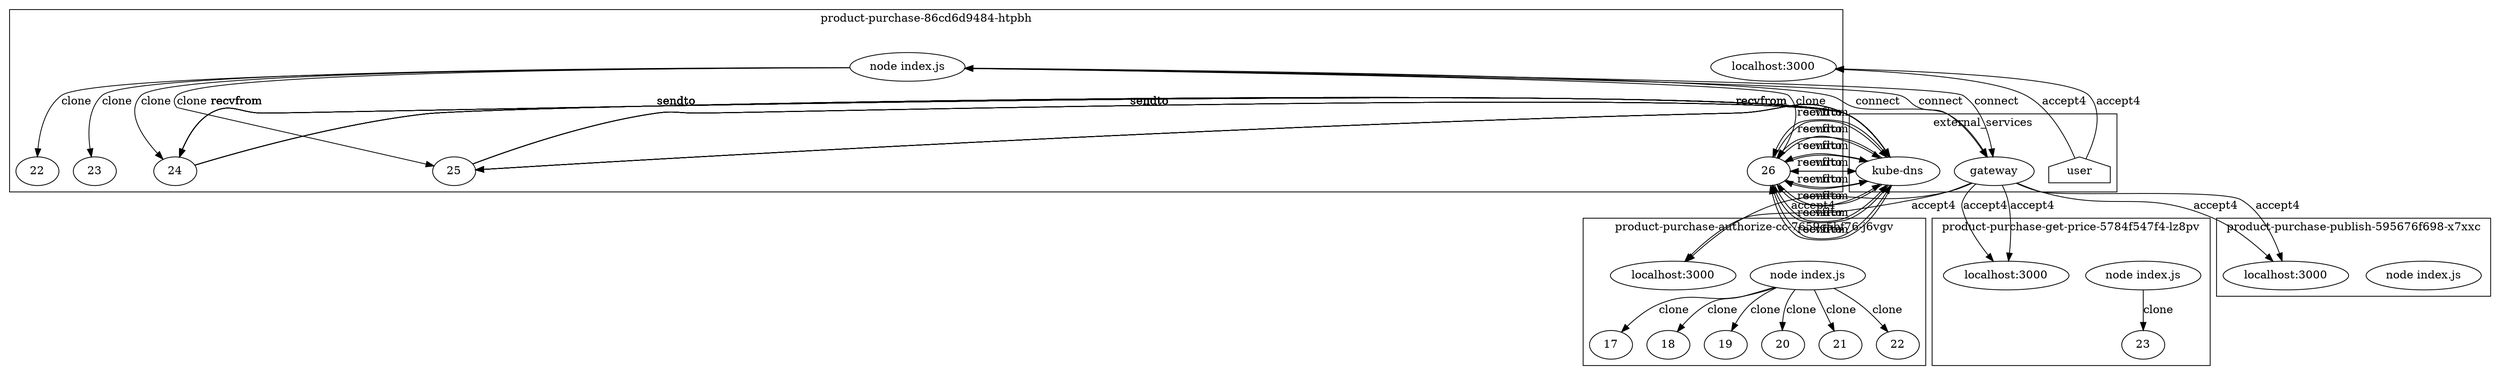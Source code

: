 digraph G {
	subgraph "cluster_ product-purchase-authorize-cc-7659c5bf76-j6vgv " {
		label=" product-purchase-authorize-cc-7659c5bf76-j6vgv "
		12094 [label="node index.js"]
		12094 -> 12132 [label=clone]
		12094 -> 12150 [label=clone]
		12094 -> 12157 [label=clone]
		12094 -> 12164 [label=clone]
		12094 -> 12172 [label=clone]
		12094 -> 12270 [label=clone]
		"product-purchase-authorize-cc_localhost_3000" [label="localhost:3000"]
		"product-purchase-authorize-cc_localhost_3000" [label="localhost:3000"]
		12132 [label=17]
		12150 [label=18]
		12157 [label=19]
		12164 [label=20]
		12172 [label=21]
		12270 [label=22]
	}
	subgraph "cluster_ product-purchase-86cd6d9484-htpbh " {
		label=" product-purchase-86cd6d9484-htpbh "
		12767 [label="node index.js"]
		12767 -> 12887 [label=clone]
		"product-purchase_localhost_3000" [label="localhost:3000"]
		"product-purchase_localhost_3000" [label="localhost:3000"]
		12767 -> 16075 [label=clone]
		12767 -> 16080 [label=clone]
		12767 -> 16089 [label=clone]
		12767 -> 16095 [label=clone]
		12887 [label=22]
		16075 [label=23]
		16080 [label=24]
		16089 [label=25]
		16095 [label=26]
	}
	subgraph "cluster_ product-purchase-get-price-5784f547f4-lz8pv " {
		label=" product-purchase-get-price-5784f547f4-lz8pv "
		13745 [label="node index.js"]
		13745 -> 13875 [label=clone]
		"product-purchase-get-price_localhost_3000" [label="localhost:3000"]
		"product-purchase-get-price_localhost_3000" [label="localhost:3000"]
		13875 [label=23]
	}
	subgraph "cluster_ product-purchase-publish-595676f698-x7xxc " {
		label=" product-purchase-publish-595676f698-x7xxc "
		15091 [label="node index.js"]
		"product-purchase-publish_localhost_3000" [label="localhost:3000"]
		"product-purchase-publish_localhost_3000" [label="localhost:3000"]
	}
	subgraph cluster_services {
		label=external_services
		user [shape=house]
		"10.107.89.58_8080" -> "product-purchase-authorize-cc_localhost_3000" [label=accept4]
		"10.107.89.58_8080" -> "product-purchase-authorize-cc_localhost_3000" [label=accept4]
		user -> "product-purchase_localhost_3000" [label=accept4]
		user -> "product-purchase_localhost_3000" [label=accept4]
		"10.107.89.58_8080" [label=gateway]
		12767 -> "10.107.89.58_8080" [label=connect dir=both]
		"10.107.89.58_8080" [label=gateway]
		12767 -> "10.107.89.58_8080" [label=connect dir=both]
		"10.107.89.58_8080" [label=gateway]
		12767 -> "10.107.89.58_8080" [label=connect dir=both]
		"10.96.0.10_53" [label="kube-dns"]
		16080 -> "10.96.0.10_53" [label=sendto]
		"10.96.0.10_53" [label="kube-dns"]
		16080 -> "10.96.0.10_53" [label=sendto]
		"10.96.0.10_53" [label="kube-dns"]
		"10.96.0.10_53" -> 16080 [label=recvfrom]
		"10.96.0.10_53" [label="kube-dns"]
		"10.96.0.10_53" -> 16080 [label=recvfrom]
		"10.96.0.10_53" [label="kube-dns"]
		16080 -> "10.96.0.10_53" [label=sendto]
		"10.96.0.10_53" [label="kube-dns"]
		16080 -> "10.96.0.10_53" [label=sendto]
		"10.96.0.10_53" [label="kube-dns"]
		"10.96.0.10_53" -> 16080 [label=recvfrom]
		"10.96.0.10_53" [label="kube-dns"]
		"10.96.0.10_53" -> 16080 [label=recvfrom]
		"10.96.0.10_53" [label="kube-dns"]
		16080 -> "10.96.0.10_53" [label=sendto]
		"10.96.0.10_53" [label="kube-dns"]
		16080 -> "10.96.0.10_53" [label=sendto]
		"10.96.0.10_53" [label="kube-dns"]
		"10.96.0.10_53" -> 16080 [label=recvfrom]
		"10.96.0.10_53" [label="kube-dns"]
		"10.96.0.10_53" -> 16080 [label=recvfrom]
		"10.96.0.10_53" [label="kube-dns"]
		16080 -> "10.96.0.10_53" [label=sendto]
		"10.96.0.10_53" [label="kube-dns"]
		16080 -> "10.96.0.10_53" [label=sendto]
		"10.96.0.10_53" [label="kube-dns"]
		"10.96.0.10_53" -> 16080 [label=recvfrom]
		"10.96.0.10_53" [label="kube-dns"]
		"10.96.0.10_53" -> 16080 [label=recvfrom]
		"10.96.0.10_53" [label="kube-dns"]
		16089 -> "10.96.0.10_53" [label=sendto]
		"10.96.0.10_53" [label="kube-dns"]
		16089 -> "10.96.0.10_53" [label=sendto]
		"10.96.0.10_53" [label="kube-dns"]
		"10.96.0.10_53" -> 16089 [label=recvfrom]
		"10.96.0.10_53" [label="kube-dns"]
		"10.96.0.10_53" -> 16089 [label=recvfrom]
		"10.96.0.10_53" [label="kube-dns"]
		16089 -> "10.96.0.10_53" [label=sendto]
		"10.96.0.10_53" [label="kube-dns"]
		16089 -> "10.96.0.10_53" [label=sendto]
		"10.96.0.10_53" [label="kube-dns"]
		"10.96.0.10_53" -> 16089 [label=recvfrom]
		"10.96.0.10_53" [label="kube-dns"]
		"10.96.0.10_53" -> 16089 [label=recvfrom]
		"10.96.0.10_53" [label="kube-dns"]
		16089 -> "10.96.0.10_53" [label=sendto]
		"10.96.0.10_53" [label="kube-dns"]
		16089 -> "10.96.0.10_53" [label=sendto]
		"10.96.0.10_53" [label="kube-dns"]
		"10.96.0.10_53" -> 16089 [label=recvfrom]
		"10.96.0.10_53" [label="kube-dns"]
		"10.96.0.10_53" -> 16089 [label=recvfrom]
		"10.96.0.10_53" [label="kube-dns"]
		16089 -> "10.96.0.10_53" [label=sendto]
		"10.96.0.10_53" [label="kube-dns"]
		16089 -> "10.96.0.10_53" [label=sendto]
		"10.96.0.10_53" [label="kube-dns"]
		"10.96.0.10_53" -> 16089 [label=recvfrom]
		"10.96.0.10_53" [label="kube-dns"]
		"10.96.0.10_53" -> 16089 [label=recvfrom]
		"10.96.0.10_53" [label="kube-dns"]
		16095 -> "10.96.0.10_53" [label=sendto]
		"10.96.0.10_53" [label="kube-dns"]
		16095 -> "10.96.0.10_53" [label=sendto]
		"10.96.0.10_53" [label="kube-dns"]
		"10.96.0.10_53" -> 16095 [label=recvfrom]
		"10.96.0.10_53" [label="kube-dns"]
		"10.96.0.10_53" -> 16095 [label=recvfrom]
		"10.96.0.10_53" [label="kube-dns"]
		16095 -> "10.96.0.10_53" [label=sendto]
		"10.96.0.10_53" [label="kube-dns"]
		16095 -> "10.96.0.10_53" [label=sendto]
		"10.96.0.10_53" [label="kube-dns"]
		"10.96.0.10_53" -> 16095 [label=recvfrom]
		"10.96.0.10_53" [label="kube-dns"]
		"10.96.0.10_53" -> 16095 [label=recvfrom]
		"10.96.0.10_53" [label="kube-dns"]
		16095 -> "10.96.0.10_53" [label=sendto]
		"10.96.0.10_53" [label="kube-dns"]
		16095 -> "10.96.0.10_53" [label=sendto]
		"10.96.0.10_53" [label="kube-dns"]
		"10.96.0.10_53" -> 16095 [label=recvfrom]
		"10.96.0.10_53" [label="kube-dns"]
		"10.96.0.10_53" -> 16095 [label=recvfrom]
		"10.96.0.10_53" [label="kube-dns"]
		16095 -> "10.96.0.10_53" [label=sendto]
		"10.96.0.10_53" [label="kube-dns"]
		16095 -> "10.96.0.10_53" [label=sendto]
		"10.96.0.10_53" [label="kube-dns"]
		"10.96.0.10_53" -> 16095 [label=recvfrom]
		"10.96.0.10_53" [label="kube-dns"]
		"10.96.0.10_53" -> 16095 [label=recvfrom]
		"10.107.89.58_8080" -> "product-purchase-get-price_localhost_3000" [label=accept4]
		"10.107.89.58_8080" -> "product-purchase-get-price_localhost_3000" [label=accept4]
		"10.107.89.58_8080" -> "product-purchase-publish_localhost_3000" [label=accept4]
		"10.107.89.58_8080" -> "product-purchase-publish_localhost_3000" [label=accept4]
	}
}
